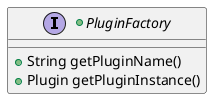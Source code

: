 '---------------------------------------------------------------------------------
' Copyright (c) 2018 Calypso Networks Association https://www.calypsonet-asso.org/
'
' See the NOTICE file(s) distributed with this work for additional
' information regarding copyright ownership.
'
' This program and the accompanying materials are made available under the
' terms of the Eclipse Public License 2.0 which is available at
' http://www.eclipse.org/legal/epl-2.0
'
' SPDX-License-Identifier: EPL-2.0 4
'---------------------------------------------------------------------------------

@startuml(id=PLUGIN_FACTORY_1_0_0)
+interface PluginFactory {
  +String getPluginName()
  +Plugin getPluginInstance()
}
@enduml

@startuml(id=PLUGIN_OBSERVABLE_NOTIFIER_1_0_0)
+interface ObservablePluginNotifier {
  +notifyObservers(<b>final</b> PluginEvent event)
}
@enduml

@startuml(id=READER_OBSERVABLE_NOTIFIER_1_0_0)
+interface ObservableReaderNotifier {
  +notifyObservers(<b>final</b> ReaderEvent event)
}
@enduml

@startuml(id=PLUGIN_SMART_SELECTION_1_0_0)
+interface SmartSelectionReader {
  +ApduResponse <color:blue>openChannelForAid</color>(byte[] dfName)
  +<color:blue>closeLogicalChannel()</color>()
}
@enduml

@startuml(id=PLUGIN_SMART_OBSERVABLE_1_0_0)
+interface NativeInsertionReader  {
  +<color:blue>notifyCardInserted</color>()
}

+interface SmartInsertionReader  {
  +boolean <color:blue>waitForCardPresent</color>()
  +<color:blue>stopWaitForCard</color>()
}

+interface SmartRemovalReader {
  +boolean <color:blue>waitForCardAbsentNative</color>()
  +<color:blue>stopWaitForCardRemoval</color>()
}
@enduml

@startuml(id=PLUGIN_PLUGIN_1_0_0)
+abstract AbstractPlugin {
  -<b>final</b> String name
  #ConcurrentMap<String, Reader> readers
  --
  #{abstract} AbstractPlugin(String name)
'
  .. implementation of the package interface ProxyElement ..
  +<b>final</b> String getName()
'
  .. implementation of the public interface Plugin ..
  +<b>final</b> Set<String> getReaderNames()
  +<b>final</b> Reader getReader(String name)
  +<b>final</b> Map<String, Reader> getReaders()
'
  .. protected abstract method to be implemented by <color:blue>native</color> Plugin ..
  #{abstract} Map<String, Reader> <color:blue>initNativeReaders</color>()
}
@enduml

@startuml(id=PLUGIN_OBSERVALEPLUGIN_1_0_0)
+abstract AbstractObservablePlugin << <color:red>internal / dedicated</color> for RemotePlugin >>{
  -List<PluginObserver> observers
  -<b>final</b> final Object sync
  --
  #AbstractObservablePlugin(String name)
'
  .. implementation of the public interface ObservablePlugin ..
  +addObserver(<b>final</b> PluginObserver observer)
  +removeObserver(<b>final</b> PluginObserver observer)
  +clearObservers()
  +<b>final</b> int countObservers()

  .. implementation of the public interface ObservablePluginNotifier ..
  +<b>final</b> notifyObservers(<b>final</b> PluginEvent event)
}

+abstract AbstractThreadedObservablePlugin {
  -{static}<b>final</b> long SETTING_THREAD_TIMEOUT_DEFAULT
  -long threadWaitTimeout
  -<b>final</b> SortedSet<String> nativeReadersames
  -EventThread thread
  --
  #AbstractThreadedObservablePlugin(String name)
'
  .. Override of the implentation of the public interface ObservablePlugin ..
  +<b>final</b> addObserver(<b>final</b> PluginObserver observer)
  +<b>final</b> removeObserver(<b>final</b> PluginObserver observer)
  +<b>final</b> clearObservers()

  .. protected abstract methods to be implemented by <color:blue>native</color> ObservablePlugin ..
  #{abstract} SortedSet<String> <color:blue>fetchNativeReadersNames</color>()
  #{abstract} Reader <color:blue>fetchNativeReader</color>(String name)
'
  .. internal process ..
  .. To review - used by unit test Stub & Remote Plugin ..
  #Boolean isMonitoring()
}
@enduml

@startuml(id=PLUGIN_ABSTRACTREADER_1_0_0)
+abstract AbstractReader {
  -<b>final</b> String pluginName
  --
  #AbstractReader(String pluginName, String name)
  #<b>final</b> String getPluginName()
'
  .. implementation of the package interface ProxyElement ..
  +<b>final</b> String getName()
'
  .. implementation of tbe public interface ProxyReader ..
  +<b>final</b> List<SelectionResponse> transmitCardSelections(List<SelectionRequest> requests, MultiSelectionProcessing
    selectionMode, ChannelControl channelControl)
  +<b>final</b> CardResponse transmitCardRequest(CardRequest request, ChannelControl channelControl)
  +<b>final</b> releaseChannel()
'
  .. protected abstract methods to be implemented by AbstractLocalReader or VirtualReader ..
  #{abstract} List<SelectionResponse> processCardSelections(List<SelectionRequest> requests,
    MultiSelectionProcessing selectionMode, ChannelControl channelControl)
  #{abstract} CardResponse processCardRequest(CardRequest request, ChannelControl channelControl)
  #{abstract} terminateChannel()
}
@enduml

@startuml(id=PLUGIN_LOCALREADER_1_0_0)
+abstract AbstractLocalReader {
  -{static}<b>final</b> byte[] getResponseHackRequestBytes
  -boolean logicalChannelIsOpen
  -CardSelector.AidSelector.IsoAid aidCurrentlySelected
  -SelectionStatus currentSelectionStatus
'  -long before
  -Map<String, String> protocolsMap
  --
  #AbstractLocalReader(String pluginName, String name)'
  .. implementation of the public interface CardReader ..
  +<b>final</b> boolean isCardPresent()
  +<b>final</b> activateProtocol(String readerProtocolName, String applicationProtocolName)
  +<b>final</b> deactivateProtocol(String readerProtocolName)
'
  .. implementation of the protected abstract methods of the class AbstractReader ..
    ~<b>final</b> List<SelectionResponse> processCardSelections(List<SelectionRequest> requests,
      MultiSelectionProcessing selectionMode, ChannelControl channelControl)
    ~<b>final</b> CardResponse processCardRequest(CardRequest request, ChannelControl channelControl)
    ~<b>final</b> terminateChannel()
'
  .. protected abstract methods to be implemented by <color:blue>native</color> CardReader ..
  #{abstract} <color:blue>activateReaderProtocol</color>(String readerProtocolName)
  #{abstract} <color:blue>deactivateReaderProtocol</color>(String readerProtocolName)
  #{abstract} boolean <color:blue>isCurrentProtocol</color>(String readerProtocolName)

  #{abstract} boolean <color:blue>checkCardPresence</color>()

  #{abstract} <color:blue>openPhysicalChannel</color>()
  #{abstract} <color:blue>closePhysicalChannel</color>()
  #{abstract} boolean <color:blue>isPhysicalChannelOpen</color>()

  #{abstract} byte[] <color:blue>getATR</color>()
  #{abstract} byte[] <color:blue>transmitApdu</color>(byte[] apduIn)
  .. internal process ..
  #<b>final</b> Map<String, String> getProtocolsMap()

  -ApduResponse recoverSelectionFciData(CardSelector.AidSelector aidSelector)
  -ApduResponse processExplicitAidSelection(CardSelector.AidSelector aidSelector)
  -SelectionResponse processSelectionRequestLogical(SelectionRequest sRequest)
  -CardResponse processCardRequestLogical(CardRequest cRequest)
  -ApduResponse processApduRequest(ApduRequest apduRequest)
  -ApduResponse case4HackGetResponse(int originalStatusCode)

  ~SelectionStatus openLogicalChannel(CardSelector selector)
  ~<b>final</b> SelectionStatus openLogicalChannelAndSelect(CardSelector selector)
  ~<b>final</b> boolean isLogicalChannelOpen()
  -closeLogicalChannel()
  ~closeLogicalAndPhysicalChannels()
  ~{abstract} terminateSeCommunication()
}
@enduml

@startuml(id=PLUGIN_OBSERVABLEREADER_1_0_0)
+abstract AbstractObservableLocalReader {
  -List<ReaderObserver> observers
  -DefaultSelectionsRequest[0..1] defaultSelectionsRequest
  -NotificationMode notificationMode
  -PollingMode currentPollingMode
  ~<b>final</b> ObservableReaderStateService stateService
  -<b>final</b> Object sync
  --
  #AbstractObservableLocalReader(String pluginName, String readerName)
'
'  .. implementation of the public interface CardReader ..
'  +<b>final</b> boolean isCardPresent()                            <color:red>to remove !!</color>
  .. implementation of the public interface ObservableReader ..
  +<b>final</b> addObserver(ReaderObserver observer)
  +<b>final</b> removeObserver(ReaderObserver observer)
  +<b>final</b> clearObservers()
  +<b>final</b> int countObservers()

  +<b>final</b> setDefaultSelections(AbstractDefaultSelectionsRequest
      selectionsR, NotificationMode notificationM)
  +<b>final</b> setDefaultSelectionsAndStartCardDetection(AbstractDefaultSelectionsRequest
      selectionsR, NotificationMode notificationM, PollingMode pollingM)
  +<b>final</b> startCardDetection(PollingMode pollingMode)
  +<b>final</b> stopCardDetection()

  +<b>final</b> finalizeCardProcessing()
'  ~<b>final</b> terminateCardCommunication()       <color:red>only one to keep ??</color>
'
  .. implementation the public interface ObservableReaderNotifier ..
  +<b>final</b> notifyObservers(<b>final</b> ReaderEvent event)
'
'  .. protected abstract method to be implemented by <color:blue>native</color> ObservableReader ..
'  #{abstract} ObservableReaderStateService <color:blue>initStateService</color>()
  .. internal process ..
  ~ObservableReaderStateService initStateService()
  ~onEvent(InternalEvent event)
  ~ReaderEvent processCardInserted()
  ~boolean isCardPresentPing()
  ~<b>final</b> processCardRemoved()
  ~ObservableReader.PollingMode getPollingMode()
  ~switchState(MonitoringState stateId)
  ~MonitoringState getCurrentMonitoringState()
}
@enduml

@startuml(id=PLUGIN_POOLPLUGIN_1_0_0)
+abstract AbstractPoolPlugin {
  #AbstractPoolPlugin(String name)
}
@enduml